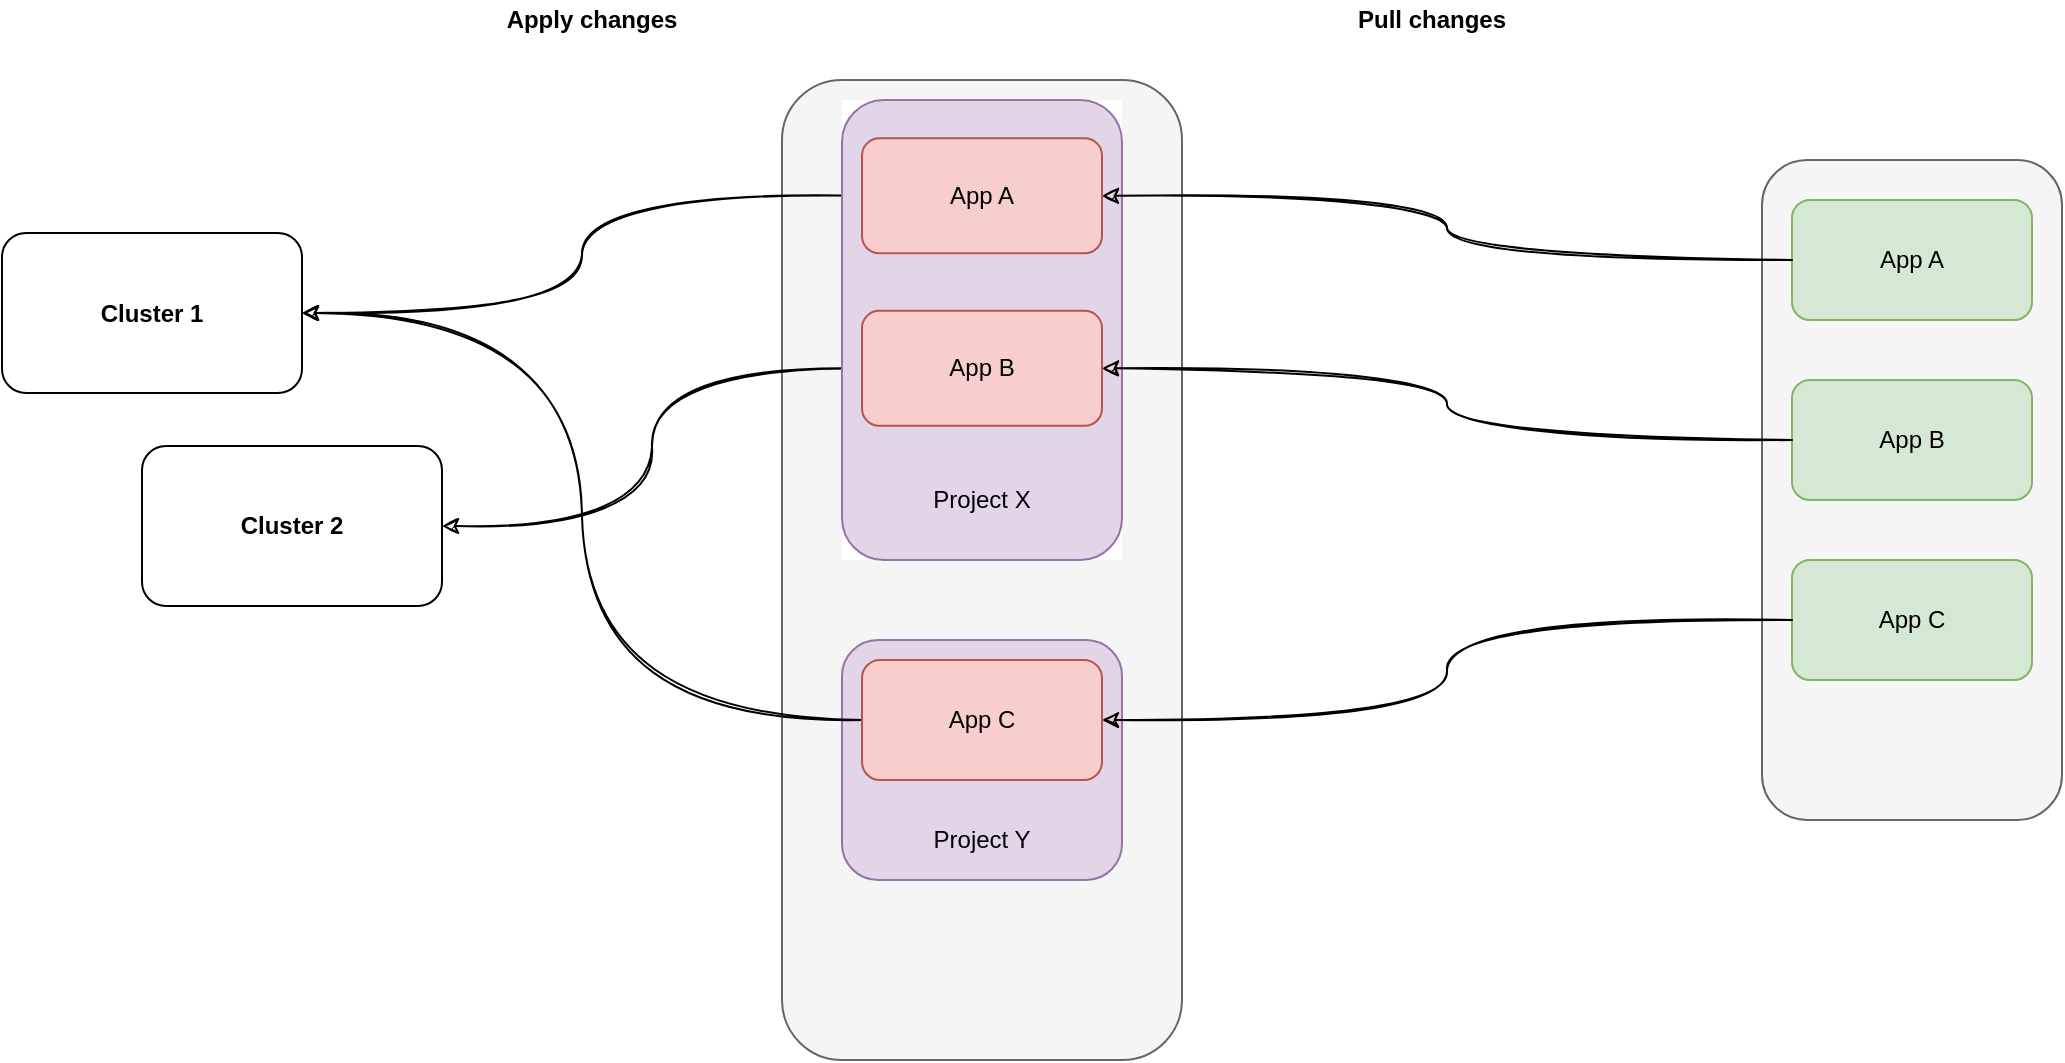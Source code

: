 <mxfile version="14.9.2" type="github">
  <diagram id="U3pZPdJPmsRjEqSOxyYC" name="Page-1">
    <mxGraphModel dx="2148" dy="865" grid="1" gridSize="10" guides="1" tooltips="1" connect="1" arrows="1" fold="1" page="1" pageScale="1" pageWidth="850" pageHeight="1100" math="0" shadow="0">
      <root>
        <mxCell id="0" />
        <mxCell id="1" parent="0" />
        <mxCell id="g8eKIjQcnZG5of0Xhrk8-39" value="" style="group" vertex="1" connectable="0" parent="1">
          <mxGeometry x="600" y="250" width="150" height="330" as="geometry" />
        </mxCell>
        <mxCell id="g8eKIjQcnZG5of0Xhrk8-5" value="" style="rounded=1;whiteSpace=wrap;html=1;fillColor=#f5f5f5;strokeColor=#666666;fontColor=#333333;" vertex="1" parent="g8eKIjQcnZG5of0Xhrk8-39">
          <mxGeometry width="150" height="330" as="geometry" />
        </mxCell>
        <mxCell id="g8eKIjQcnZG5of0Xhrk8-2" value="App A" style="rounded=1;whiteSpace=wrap;html=1;fillColor=#d5e8d4;strokeColor=#82b366;" vertex="1" parent="g8eKIjQcnZG5of0Xhrk8-39">
          <mxGeometry x="15" y="20" width="120" height="60" as="geometry" />
        </mxCell>
        <mxCell id="g8eKIjQcnZG5of0Xhrk8-12" value="App C" style="rounded=1;whiteSpace=wrap;html=1;fillColor=#d5e8d4;strokeColor=#82b366;" vertex="1" parent="g8eKIjQcnZG5of0Xhrk8-39">
          <mxGeometry x="15" y="200" width="120" height="60" as="geometry" />
        </mxCell>
        <mxCell id="g8eKIjQcnZG5of0Xhrk8-9" value="App B" style="rounded=1;whiteSpace=wrap;html=1;fillColor=#d5e8d4;strokeColor=#82b366;" vertex="1" parent="g8eKIjQcnZG5of0Xhrk8-39">
          <mxGeometry x="15" y="110" width="120" height="60" as="geometry" />
        </mxCell>
        <mxCell id="g8eKIjQcnZG5of0Xhrk8-30" value="" style="shape=image;verticalLabelPosition=bottom;labelBackgroundColor=#ffffff;verticalAlign=top;aspect=fixed;imageAspect=0;image=https://wac-cdn.atlassian.com/dam/jcr:e75ffb0e-b3ee-40ca-8659-ecb93675a379/Bitbucket@2x-blue.png;" vertex="1" parent="g8eKIjQcnZG5of0Xhrk8-39">
          <mxGeometry x="10" y="291.25" width="130" height="18.75" as="geometry" />
        </mxCell>
        <mxCell id="g8eKIjQcnZG5of0Xhrk8-15" value="" style="rounded=1;whiteSpace=wrap;html=1;fillColor=#f5f5f5;strokeColor=#666666;fontColor=#333333;" vertex="1" parent="1">
          <mxGeometry x="110" y="210" width="200" height="490" as="geometry" />
        </mxCell>
        <mxCell id="g8eKIjQcnZG5of0Xhrk8-18" value="" style="rounded=1;whiteSpace=wrap;html=1;fillColor=#e1d5e7;strokeColor=#9673a6;" vertex="1" parent="1">
          <mxGeometry x="140" y="490" width="140" height="120" as="geometry" />
        </mxCell>
        <mxCell id="g8eKIjQcnZG5of0Xhrk8-16" value="Project X" style="text;html=1;strokeColor=none;fillColor=none;align=center;verticalAlign=middle;whiteSpace=wrap;rounded=0;" vertex="1" parent="1">
          <mxGeometry x="170" y="410" width="80" height="20" as="geometry" />
        </mxCell>
        <mxCell id="g8eKIjQcnZG5of0Xhrk8-19" value="Project Y" style="text;html=1;strokeColor=none;fillColor=none;align=center;verticalAlign=middle;whiteSpace=wrap;rounded=0;" vertex="1" parent="1">
          <mxGeometry x="170" y="580" width="80" height="20" as="geometry" />
        </mxCell>
        <mxCell id="g8eKIjQcnZG5of0Xhrk8-23" style="edgeStyle=orthogonalEdgeStyle;orthogonalLoop=1;jettySize=auto;html=1;exitX=0;exitY=0.5;exitDx=0;exitDy=0;entryX=1;entryY=0.5;entryDx=0;entryDy=0;curved=1;sketch=1;" edge="1" parent="1" source="g8eKIjQcnZG5of0Xhrk8-3" target="g8eKIjQcnZG5of0Xhrk8-20">
          <mxGeometry relative="1" as="geometry" />
        </mxCell>
        <mxCell id="g8eKIjQcnZG5of0Xhrk8-24" style="edgeStyle=orthogonalEdgeStyle;orthogonalLoop=1;jettySize=auto;html=1;exitX=0;exitY=0.5;exitDx=0;exitDy=0;entryX=1;entryY=0.5;entryDx=0;entryDy=0;curved=1;sketch=1;" edge="1" parent="1" source="g8eKIjQcnZG5of0Xhrk8-8" target="g8eKIjQcnZG5of0Xhrk8-43">
          <mxGeometry relative="1" as="geometry">
            <mxPoint x="-50" y="460" as="targetPoint" />
          </mxGeometry>
        </mxCell>
        <mxCell id="g8eKIjQcnZG5of0Xhrk8-25" style="edgeStyle=orthogonalEdgeStyle;orthogonalLoop=1;jettySize=auto;html=1;exitX=0;exitY=0.5;exitDx=0;exitDy=0;entryX=1;entryY=0.5;entryDx=0;entryDy=0;curved=1;sketch=1;" edge="1" parent="1" source="g8eKIjQcnZG5of0Xhrk8-11" target="g8eKIjQcnZG5of0Xhrk8-20">
          <mxGeometry relative="1" as="geometry" />
        </mxCell>
        <mxCell id="g8eKIjQcnZG5of0Xhrk8-27" value="Pull changes" style="text;html=1;strokeColor=none;fillColor=none;align=center;verticalAlign=middle;whiteSpace=wrap;rounded=0;fontStyle=1" vertex="1" parent="1">
          <mxGeometry x="370" y="170" width="130" height="20" as="geometry" />
        </mxCell>
        <mxCell id="g8eKIjQcnZG5of0Xhrk8-28" value="Apply changes" style="text;html=1;strokeColor=none;fillColor=none;align=center;verticalAlign=middle;whiteSpace=wrap;rounded=0;fontStyle=1" vertex="1" parent="1">
          <mxGeometry x="-40" y="170" width="110" height="20" as="geometry" />
        </mxCell>
        <mxCell id="g8eKIjQcnZG5of0Xhrk8-17" value="" style="group;fillColor=#ffffff;" vertex="1" connectable="0" parent="1">
          <mxGeometry x="140" y="220" width="140" height="230" as="geometry" />
        </mxCell>
        <mxCell id="g8eKIjQcnZG5of0Xhrk8-1" value="" style="rounded=1;whiteSpace=wrap;html=1;fillColor=#e1d5e7;strokeColor=#9673a6;" vertex="1" parent="g8eKIjQcnZG5of0Xhrk8-17">
          <mxGeometry width="140" height="230" as="geometry" />
        </mxCell>
        <mxCell id="g8eKIjQcnZG5of0Xhrk8-3" value="App A" style="rounded=1;whiteSpace=wrap;html=1;fillColor=#f8cecc;strokeColor=#b85450;" vertex="1" parent="g8eKIjQcnZG5of0Xhrk8-17">
          <mxGeometry x="10" y="19.167" width="120" height="57.5" as="geometry" />
        </mxCell>
        <mxCell id="g8eKIjQcnZG5of0Xhrk8-8" value="App B" style="rounded=1;whiteSpace=wrap;html=1;fillColor=#f8cecc;strokeColor=#b85450;" vertex="1" parent="g8eKIjQcnZG5of0Xhrk8-17">
          <mxGeometry x="10" y="105.417" width="120" height="57.5" as="geometry" />
        </mxCell>
        <mxCell id="g8eKIjQcnZG5of0Xhrk8-11" value="App C" style="rounded=1;whiteSpace=wrap;html=1;fillColor=#f8cecc;strokeColor=#b85450;" vertex="1" parent="1">
          <mxGeometry x="150" y="500" width="120" height="60" as="geometry" />
        </mxCell>
        <mxCell id="g8eKIjQcnZG5of0Xhrk8-4" style="edgeStyle=orthogonalEdgeStyle;orthogonalLoop=1;jettySize=auto;html=1;exitX=0;exitY=0.5;exitDx=0;exitDy=0;entryX=1;entryY=0.5;entryDx=0;entryDy=0;sketch=1;curved=1;" edge="1" parent="1" source="g8eKIjQcnZG5of0Xhrk8-2" target="g8eKIjQcnZG5of0Xhrk8-3">
          <mxGeometry x="140" y="210" as="geometry" />
        </mxCell>
        <mxCell id="g8eKIjQcnZG5of0Xhrk8-10" style="edgeStyle=orthogonalEdgeStyle;orthogonalLoop=1;jettySize=auto;html=1;exitX=0;exitY=0.5;exitDx=0;exitDy=0;entryX=1;entryY=0.5;entryDx=0;entryDy=0;sketch=1;curved=1;" edge="1" parent="1" source="g8eKIjQcnZG5of0Xhrk8-9" target="g8eKIjQcnZG5of0Xhrk8-8">
          <mxGeometry x="140" y="210" as="geometry" />
        </mxCell>
        <mxCell id="g8eKIjQcnZG5of0Xhrk8-13" style="edgeStyle=orthogonalEdgeStyle;orthogonalLoop=1;jettySize=auto;html=1;exitX=0;exitY=0.5;exitDx=0;exitDy=0;entryX=1;entryY=0.5;entryDx=0;entryDy=0;curved=1;sketch=1;" edge="1" parent="1" source="g8eKIjQcnZG5of0Xhrk8-12" target="g8eKIjQcnZG5of0Xhrk8-11">
          <mxGeometry x="140" y="210" as="geometry" />
        </mxCell>
        <mxCell id="g8eKIjQcnZG5of0Xhrk8-29" value="" style="shape=image;verticalLabelPosition=bottom;labelBackgroundColor=#ffffff;verticalAlign=top;aspect=fixed;imageAspect=0;image=https://www.katacoda.com/openshift/assets/gitops/argocd-logo.png;" vertex="1" parent="1">
          <mxGeometry x="170" y="620" width="70" height="70" as="geometry" />
        </mxCell>
        <mxCell id="g8eKIjQcnZG5of0Xhrk8-31" value="Project X" style="text;html=1;strokeColor=none;fillColor=none;align=center;verticalAlign=middle;whiteSpace=wrap;rounded=0;" vertex="1" parent="1">
          <mxGeometry x="170" y="410" width="80" height="20" as="geometry" />
        </mxCell>
        <mxCell id="g8eKIjQcnZG5of0Xhrk8-41" value="" style="group" vertex="1" connectable="0" parent="1">
          <mxGeometry x="-280" y="286.5" width="162" height="97" as="geometry" />
        </mxCell>
        <mxCell id="g8eKIjQcnZG5of0Xhrk8-20" value="&lt;b&gt;Cluster 1&lt;/b&gt;" style="rounded=1;whiteSpace=wrap;html=1;" vertex="1" parent="g8eKIjQcnZG5of0Xhrk8-41">
          <mxGeometry width="150" height="80" as="geometry" />
        </mxCell>
        <mxCell id="g8eKIjQcnZG5of0Xhrk8-40" value="" style="shape=image;verticalLabelPosition=bottom;labelBackgroundColor=#ffffff;verticalAlign=top;aspect=fixed;imageAspect=0;image=https://kubernetes.io/images/favicon.png;" vertex="1" parent="g8eKIjQcnZG5of0Xhrk8-41">
          <mxGeometry x="115" y="50" width="47" height="47" as="geometry" />
        </mxCell>
        <mxCell id="g8eKIjQcnZG5of0Xhrk8-42" value="" style="group" vertex="1" connectable="0" parent="1">
          <mxGeometry x="-210" y="393" width="162" height="97" as="geometry" />
        </mxCell>
        <mxCell id="g8eKIjQcnZG5of0Xhrk8-43" value="&lt;b&gt;Cluster 2&lt;/b&gt;" style="rounded=1;whiteSpace=wrap;html=1;" vertex="1" parent="g8eKIjQcnZG5of0Xhrk8-42">
          <mxGeometry width="150" height="80" as="geometry" />
        </mxCell>
        <mxCell id="g8eKIjQcnZG5of0Xhrk8-44" value="" style="shape=image;verticalLabelPosition=bottom;labelBackgroundColor=#ffffff;verticalAlign=top;aspect=fixed;imageAspect=0;image=https://kubernetes.io/images/favicon.png;" vertex="1" parent="g8eKIjQcnZG5of0Xhrk8-42">
          <mxGeometry x="115" y="50" width="47" height="47" as="geometry" />
        </mxCell>
      </root>
    </mxGraphModel>
  </diagram>
</mxfile>

